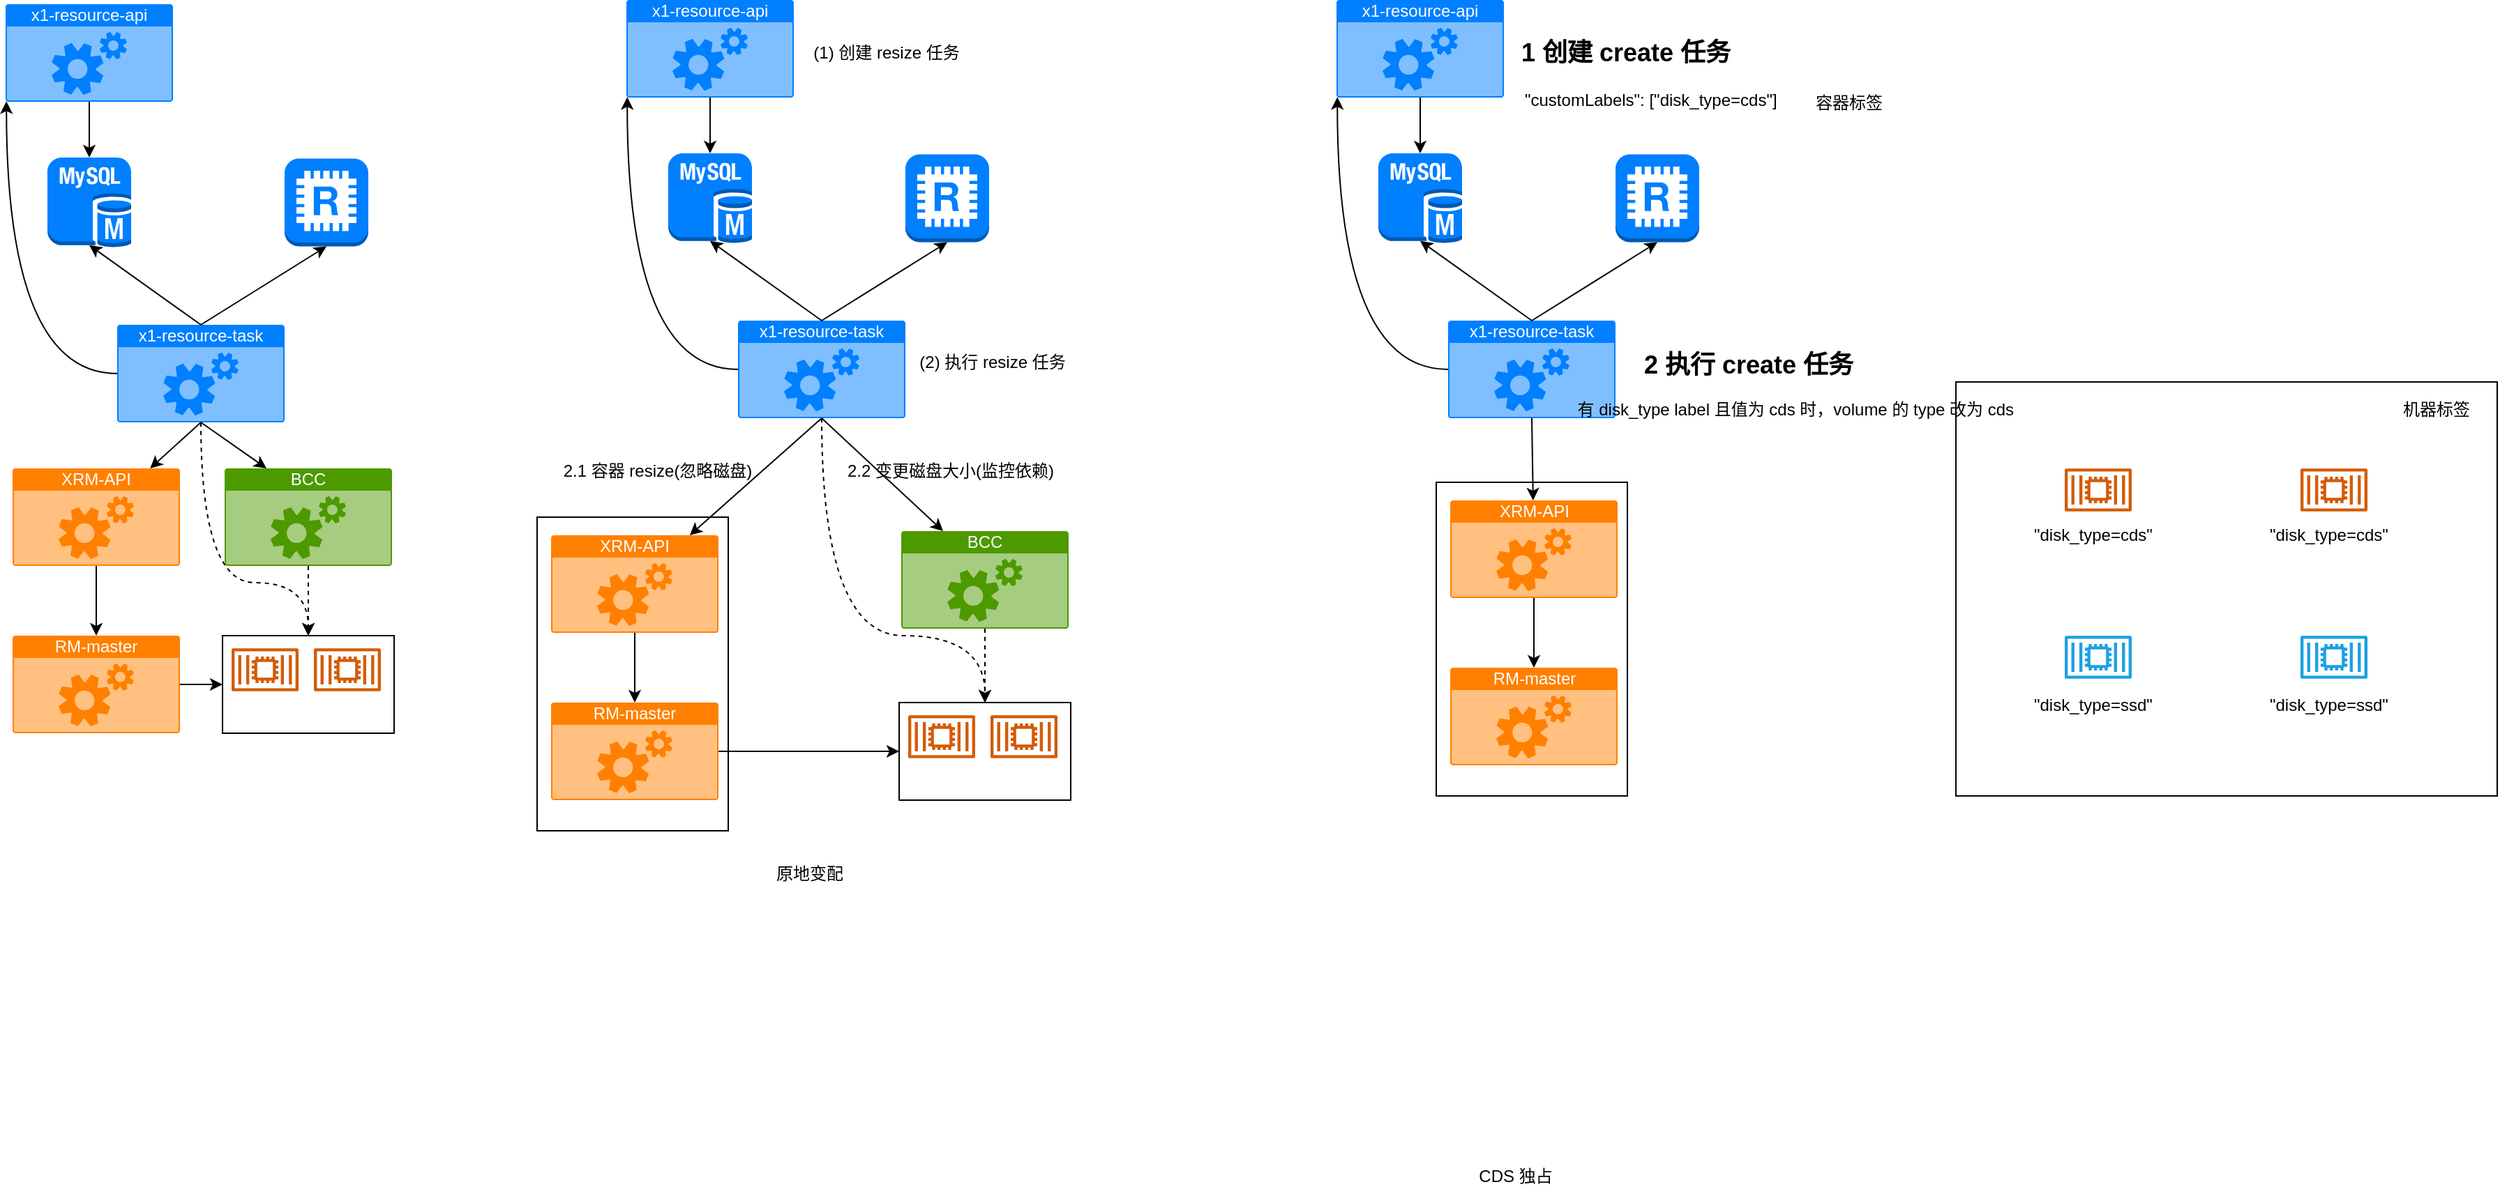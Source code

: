<mxfile version="24.0.2" type="github">
  <diagram name="第 1 页" id="gj32vrXIPUyhAnWzizEP">
    <mxGraphModel dx="1314" dy="801" grid="0" gridSize="10" guides="1" tooltips="1" connect="1" arrows="1" fold="1" page="0" pageScale="1" pageWidth="827" pageHeight="1169" math="0" shadow="0">
      <root>
        <mxCell id="0" />
        <mxCell id="1" parent="0" />
        <mxCell id="hVM6gZ7tQe5dctKcrfJn-4" style="edgeStyle=none;rounded=0;orthogonalLoop=1;jettySize=auto;html=1;exitX=0.5;exitY=1;exitDx=0;exitDy=0;exitPerimeter=0;entryX=0.5;entryY=0;entryDx=0;entryDy=0;entryPerimeter=0;" parent="1" source="hVM6gZ7tQe5dctKcrfJn-1" target="hVM6gZ7tQe5dctKcrfJn-2" edge="1">
          <mxGeometry relative="1" as="geometry" />
        </mxCell>
        <mxCell id="hVM6gZ7tQe5dctKcrfJn-1" value="x1-resource-api" style="html=1;whiteSpace=wrap;strokeColor=none;fillColor=#007FFF;labelPosition=center;verticalLabelPosition=middle;verticalAlign=top;align=center;fontSize=12;outlineConnect=0;spacingTop=-6;fontColor=#FFFFFF;sketch=0;shape=mxgraph.sitemap.services;" parent="1" vertex="1">
          <mxGeometry x="102" y="76" width="120" height="70" as="geometry" />
        </mxCell>
        <mxCell id="hVM6gZ7tQe5dctKcrfJn-2" value="" style="outlineConnect=0;dashed=0;verticalLabelPosition=bottom;verticalAlign=top;align=center;html=1;shape=mxgraph.aws3.mysql_db_instance;fillColor=#007FFF;gradientColor=none;" parent="1" vertex="1">
          <mxGeometry x="132" y="186" width="60" height="64.5" as="geometry" />
        </mxCell>
        <mxCell id="hVM6gZ7tQe5dctKcrfJn-3" value="" style="outlineConnect=0;dashed=0;verticalLabelPosition=bottom;verticalAlign=top;align=center;html=1;shape=mxgraph.aws3.redis;fillColor=#007FFF;gradientColor=none;" parent="1" vertex="1">
          <mxGeometry x="302" y="186.75" width="60" height="63" as="geometry" />
        </mxCell>
        <mxCell id="hVM6gZ7tQe5dctKcrfJn-10" style="edgeStyle=orthogonalEdgeStyle;curved=1;rounded=0;orthogonalLoop=1;jettySize=auto;html=1;exitX=0;exitY=0.5;exitDx=0;exitDy=0;exitPerimeter=0;entryX=0.005;entryY=0.995;entryDx=0;entryDy=0;entryPerimeter=0;" parent="1" source="hVM6gZ7tQe5dctKcrfJn-6" target="hVM6gZ7tQe5dctKcrfJn-1" edge="1">
          <mxGeometry relative="1" as="geometry" />
        </mxCell>
        <mxCell id="hVM6gZ7tQe5dctKcrfJn-13" style="rounded=0;orthogonalLoop=1;jettySize=auto;html=1;exitX=0.5;exitY=1;exitDx=0;exitDy=0;exitPerimeter=0;" parent="1" source="hVM6gZ7tQe5dctKcrfJn-6" target="hVM6gZ7tQe5dctKcrfJn-11" edge="1">
          <mxGeometry relative="1" as="geometry" />
        </mxCell>
        <mxCell id="hVM6gZ7tQe5dctKcrfJn-6" value="x1-resource-task" style="html=1;whiteSpace=wrap;strokeColor=none;fillColor=#007FFF;labelPosition=center;verticalLabelPosition=middle;verticalAlign=top;align=center;fontSize=12;outlineConnect=0;spacingTop=-6;fontColor=#FFFFFF;sketch=0;shape=mxgraph.sitemap.services;" parent="1" vertex="1">
          <mxGeometry x="182" y="306" width="120" height="70" as="geometry" />
        </mxCell>
        <mxCell id="hVM6gZ7tQe5dctKcrfJn-7" style="edgeStyle=none;rounded=0;orthogonalLoop=1;jettySize=auto;html=1;exitX=0.5;exitY=0;exitDx=0;exitDy=0;exitPerimeter=0;entryX=0.5;entryY=0.975;entryDx=0;entryDy=0;entryPerimeter=0;" parent="1" source="hVM6gZ7tQe5dctKcrfJn-6" target="hVM6gZ7tQe5dctKcrfJn-2" edge="1">
          <mxGeometry relative="1" as="geometry">
            <mxPoint x="172" y="156" as="sourcePoint" />
            <mxPoint x="172" y="256" as="targetPoint" />
          </mxGeometry>
        </mxCell>
        <mxCell id="hVM6gZ7tQe5dctKcrfJn-8" style="edgeStyle=none;rounded=0;orthogonalLoop=1;jettySize=auto;html=1;entryX=0.5;entryY=1;entryDx=0;entryDy=0;entryPerimeter=0;" parent="1" target="hVM6gZ7tQe5dctKcrfJn-3" edge="1">
          <mxGeometry relative="1" as="geometry">
            <mxPoint x="242" y="306" as="sourcePoint" />
            <mxPoint x="172" y="259" as="targetPoint" />
          </mxGeometry>
        </mxCell>
        <mxCell id="hVM6gZ7tQe5dctKcrfJn-14" style="edgeStyle=orthogonalEdgeStyle;curved=1;rounded=0;orthogonalLoop=1;jettySize=auto;html=1;exitX=0.5;exitY=1;exitDx=0;exitDy=0;exitPerimeter=0;entryX=0.5;entryY=0;entryDx=0;entryDy=0;entryPerimeter=0;" parent="1" source="hVM6gZ7tQe5dctKcrfJn-11" target="hVM6gZ7tQe5dctKcrfJn-12" edge="1">
          <mxGeometry relative="1" as="geometry" />
        </mxCell>
        <mxCell id="hVM6gZ7tQe5dctKcrfJn-11" value="XRM-API" style="html=1;whiteSpace=wrap;strokeColor=none;fillColor=#FF8000;labelPosition=center;verticalLabelPosition=middle;verticalAlign=top;align=center;fontSize=12;outlineConnect=0;spacingTop=-6;fontColor=#FFFFFF;sketch=0;shape=mxgraph.sitemap.services;" parent="1" vertex="1">
          <mxGeometry x="107" y="409" width="120" height="70" as="geometry" />
        </mxCell>
        <mxCell id="hVM6gZ7tQe5dctKcrfJn-12" value="RM-master" style="html=1;whiteSpace=wrap;strokeColor=none;fillColor=#FF8000;labelPosition=center;verticalLabelPosition=middle;verticalAlign=top;align=center;fontSize=12;outlineConnect=0;spacingTop=-6;fontColor=#FFFFFF;sketch=0;shape=mxgraph.sitemap.services;" parent="1" vertex="1">
          <mxGeometry x="107" y="529" width="120" height="70" as="geometry" />
        </mxCell>
        <mxCell id="hVM6gZ7tQe5dctKcrfJn-15" value="BCC" style="html=1;whiteSpace=wrap;strokeColor=none;fillColor=#4D9900;labelPosition=center;verticalLabelPosition=middle;verticalAlign=top;align=center;fontSize=12;outlineConnect=0;spacingTop=-6;fontColor=#FFFFFF;sketch=0;shape=mxgraph.sitemap.services;" parent="1" vertex="1">
          <mxGeometry x="259" y="409" width="120" height="70" as="geometry" />
        </mxCell>
        <mxCell id="hVM6gZ7tQe5dctKcrfJn-18" style="rounded=0;orthogonalLoop=1;jettySize=auto;html=1;exitX=0.5;exitY=1;exitDx=0;exitDy=0;exitPerimeter=0;entryX=0.25;entryY=0;entryDx=0;entryDy=0;entryPerimeter=0;" parent="1" source="hVM6gZ7tQe5dctKcrfJn-6" target="hVM6gZ7tQe5dctKcrfJn-15" edge="1">
          <mxGeometry relative="1" as="geometry">
            <mxPoint x="252" y="386" as="sourcePoint" />
            <mxPoint x="216" y="419" as="targetPoint" />
          </mxGeometry>
        </mxCell>
        <mxCell id="hVM6gZ7tQe5dctKcrfJn-19" value="" style="rounded=0;whiteSpace=wrap;html=1;" parent="1" vertex="1">
          <mxGeometry x="257.5" y="529" width="123" height="70" as="geometry" />
        </mxCell>
        <mxCell id="hVM6gZ7tQe5dctKcrfJn-22" value="" style="sketch=0;outlineConnect=0;fontColor=#232F3E;gradientColor=none;fillColor=#D45B07;strokeColor=none;dashed=0;verticalLabelPosition=bottom;verticalAlign=top;align=center;html=1;fontSize=12;fontStyle=0;aspect=fixed;pointerEvents=1;shape=mxgraph.aws4.container_2;" parent="1" vertex="1">
          <mxGeometry x="264" y="538" width="48" height="31" as="geometry" />
        </mxCell>
        <mxCell id="hVM6gZ7tQe5dctKcrfJn-23" value="" style="sketch=0;outlineConnect=0;fontColor=#232F3E;gradientColor=none;fillColor=#D45B07;strokeColor=none;dashed=0;verticalLabelPosition=bottom;verticalAlign=top;align=center;html=1;fontSize=12;fontStyle=0;aspect=fixed;pointerEvents=1;shape=mxgraph.aws4.container_2;" parent="1" vertex="1">
          <mxGeometry x="323" y="538" width="48" height="31" as="geometry" />
        </mxCell>
        <mxCell id="hVM6gZ7tQe5dctKcrfJn-24" style="edgeStyle=orthogonalEdgeStyle;curved=1;rounded=0;orthogonalLoop=1;jettySize=auto;html=1;entryX=0;entryY=0.5;entryDx=0;entryDy=0;" parent="1" source="hVM6gZ7tQe5dctKcrfJn-12" target="hVM6gZ7tQe5dctKcrfJn-19" edge="1">
          <mxGeometry relative="1" as="geometry">
            <mxPoint x="177" y="489" as="sourcePoint" />
            <mxPoint x="177" y="539" as="targetPoint" />
          </mxGeometry>
        </mxCell>
        <mxCell id="hVM6gZ7tQe5dctKcrfJn-25" style="edgeStyle=orthogonalEdgeStyle;curved=1;rounded=0;orthogonalLoop=1;jettySize=auto;html=1;exitX=0.5;exitY=1;exitDx=0;exitDy=0;exitPerimeter=0;entryX=0.5;entryY=0;entryDx=0;entryDy=0;dashed=1;" parent="1" source="hVM6gZ7tQe5dctKcrfJn-15" target="hVM6gZ7tQe5dctKcrfJn-19" edge="1">
          <mxGeometry relative="1" as="geometry">
            <mxPoint x="177" y="489" as="sourcePoint" />
            <mxPoint x="177" y="539" as="targetPoint" />
          </mxGeometry>
        </mxCell>
        <mxCell id="msY8hApnx09K2gYlOY06-1" style="edgeStyle=orthogonalEdgeStyle;curved=1;rounded=0;orthogonalLoop=1;jettySize=auto;html=1;exitX=0.5;exitY=1;exitDx=0;exitDy=0;exitPerimeter=0;dashed=1;entryX=0.5;entryY=0;entryDx=0;entryDy=0;" parent="1" source="hVM6gZ7tQe5dctKcrfJn-6" target="hVM6gZ7tQe5dctKcrfJn-19" edge="1">
          <mxGeometry relative="1" as="geometry">
            <mxPoint x="329" y="489" as="sourcePoint" />
            <mxPoint x="314" y="522" as="targetPoint" />
            <Array as="points">
              <mxPoint x="242" y="491" />
              <mxPoint x="319" y="491" />
            </Array>
          </mxGeometry>
        </mxCell>
        <mxCell id="msY8hApnx09K2gYlOY06-3" style="edgeStyle=none;rounded=0;orthogonalLoop=1;jettySize=auto;html=1;exitX=0.5;exitY=1;exitDx=0;exitDy=0;exitPerimeter=0;entryX=0.5;entryY=0;entryDx=0;entryDy=0;entryPerimeter=0;" parent="1" source="msY8hApnx09K2gYlOY06-4" target="msY8hApnx09K2gYlOY06-5" edge="1">
          <mxGeometry relative="1" as="geometry" />
        </mxCell>
        <mxCell id="msY8hApnx09K2gYlOY06-4" value="x1-resource-api" style="html=1;whiteSpace=wrap;strokeColor=none;fillColor=#007FFF;labelPosition=center;verticalLabelPosition=middle;verticalAlign=top;align=center;fontSize=12;outlineConnect=0;spacingTop=-6;fontColor=#FFFFFF;sketch=0;shape=mxgraph.sitemap.services;" parent="1" vertex="1">
          <mxGeometry x="547" y="73" width="120" height="70" as="geometry" />
        </mxCell>
        <mxCell id="msY8hApnx09K2gYlOY06-5" value="" style="outlineConnect=0;dashed=0;verticalLabelPosition=bottom;verticalAlign=top;align=center;html=1;shape=mxgraph.aws3.mysql_db_instance;fillColor=#007FFF;gradientColor=none;" parent="1" vertex="1">
          <mxGeometry x="577" y="183" width="60" height="64.5" as="geometry" />
        </mxCell>
        <mxCell id="msY8hApnx09K2gYlOY06-6" value="" style="outlineConnect=0;dashed=0;verticalLabelPosition=bottom;verticalAlign=top;align=center;html=1;shape=mxgraph.aws3.redis;fillColor=#007FFF;gradientColor=none;" parent="1" vertex="1">
          <mxGeometry x="747" y="183.75" width="60" height="63" as="geometry" />
        </mxCell>
        <mxCell id="msY8hApnx09K2gYlOY06-7" style="edgeStyle=orthogonalEdgeStyle;curved=1;rounded=0;orthogonalLoop=1;jettySize=auto;html=1;exitX=0;exitY=0.5;exitDx=0;exitDy=0;exitPerimeter=0;entryX=0.005;entryY=0.995;entryDx=0;entryDy=0;entryPerimeter=0;" parent="1" source="msY8hApnx09K2gYlOY06-9" target="msY8hApnx09K2gYlOY06-4" edge="1">
          <mxGeometry relative="1" as="geometry" />
        </mxCell>
        <mxCell id="msY8hApnx09K2gYlOY06-8" style="rounded=0;orthogonalLoop=1;jettySize=auto;html=1;exitX=0.5;exitY=1;exitDx=0;exitDy=0;exitPerimeter=0;" parent="1" source="msY8hApnx09K2gYlOY06-9" target="msY8hApnx09K2gYlOY06-13" edge="1">
          <mxGeometry relative="1" as="geometry">
            <mxPoint x="631" y="376" as="sourcePoint" />
          </mxGeometry>
        </mxCell>
        <mxCell id="msY8hApnx09K2gYlOY06-9" value="x1-resource-task" style="html=1;whiteSpace=wrap;strokeColor=none;fillColor=#007FFF;labelPosition=center;verticalLabelPosition=middle;verticalAlign=top;align=center;fontSize=12;outlineConnect=0;spacingTop=-6;fontColor=#FFFFFF;sketch=0;shape=mxgraph.sitemap.services;" parent="1" vertex="1">
          <mxGeometry x="627" y="303" width="120" height="70" as="geometry" />
        </mxCell>
        <mxCell id="msY8hApnx09K2gYlOY06-10" style="edgeStyle=none;rounded=0;orthogonalLoop=1;jettySize=auto;html=1;exitX=0.5;exitY=0;exitDx=0;exitDy=0;exitPerimeter=0;entryX=0.5;entryY=0.975;entryDx=0;entryDy=0;entryPerimeter=0;" parent="1" source="msY8hApnx09K2gYlOY06-9" target="msY8hApnx09K2gYlOY06-5" edge="1">
          <mxGeometry relative="1" as="geometry">
            <mxPoint x="617" y="153" as="sourcePoint" />
            <mxPoint x="617" y="253" as="targetPoint" />
          </mxGeometry>
        </mxCell>
        <mxCell id="msY8hApnx09K2gYlOY06-11" style="edgeStyle=none;rounded=0;orthogonalLoop=1;jettySize=auto;html=1;entryX=0.5;entryY=1;entryDx=0;entryDy=0;entryPerimeter=0;" parent="1" target="msY8hApnx09K2gYlOY06-6" edge="1">
          <mxGeometry relative="1" as="geometry">
            <mxPoint x="687" y="303" as="sourcePoint" />
            <mxPoint x="617" y="256" as="targetPoint" />
          </mxGeometry>
        </mxCell>
        <mxCell id="msY8hApnx09K2gYlOY06-12" style="edgeStyle=orthogonalEdgeStyle;curved=1;rounded=0;orthogonalLoop=1;jettySize=auto;html=1;exitX=0.5;exitY=1;exitDx=0;exitDy=0;exitPerimeter=0;entryX=0.5;entryY=0;entryDx=0;entryDy=0;entryPerimeter=0;" parent="1" source="msY8hApnx09K2gYlOY06-13" target="msY8hApnx09K2gYlOY06-14" edge="1">
          <mxGeometry relative="1" as="geometry" />
        </mxCell>
        <mxCell id="msY8hApnx09K2gYlOY06-13" value="XRM-API" style="html=1;whiteSpace=wrap;strokeColor=none;fillColor=#FF8000;labelPosition=center;verticalLabelPosition=middle;verticalAlign=top;align=center;fontSize=12;outlineConnect=0;spacingTop=-6;fontColor=#FFFFFF;sketch=0;shape=mxgraph.sitemap.services;" parent="1" vertex="1">
          <mxGeometry x="493" y="457" width="120" height="70" as="geometry" />
        </mxCell>
        <mxCell id="msY8hApnx09K2gYlOY06-14" value="RM-master" style="html=1;whiteSpace=wrap;strokeColor=none;fillColor=#FF8000;labelPosition=center;verticalLabelPosition=middle;verticalAlign=top;align=center;fontSize=12;outlineConnect=0;spacingTop=-6;fontColor=#FFFFFF;sketch=0;shape=mxgraph.sitemap.services;" parent="1" vertex="1">
          <mxGeometry x="493" y="577" width="120" height="70" as="geometry" />
        </mxCell>
        <mxCell id="msY8hApnx09K2gYlOY06-15" value="BCC" style="html=1;whiteSpace=wrap;strokeColor=none;fillColor=#4D9900;labelPosition=center;verticalLabelPosition=middle;verticalAlign=top;align=center;fontSize=12;outlineConnect=0;spacingTop=-6;fontColor=#FFFFFF;sketch=0;shape=mxgraph.sitemap.services;" parent="1" vertex="1">
          <mxGeometry x="744" y="454" width="120" height="70" as="geometry" />
        </mxCell>
        <mxCell id="msY8hApnx09K2gYlOY06-16" style="rounded=0;orthogonalLoop=1;jettySize=auto;html=1;exitX=0.5;exitY=1;exitDx=0;exitDy=0;exitPerimeter=0;entryX=0.25;entryY=0;entryDx=0;entryDy=0;entryPerimeter=0;" parent="1" source="msY8hApnx09K2gYlOY06-9" target="msY8hApnx09K2gYlOY06-15" edge="1">
          <mxGeometry relative="1" as="geometry">
            <mxPoint x="697" y="383" as="sourcePoint" />
            <mxPoint x="661" y="416" as="targetPoint" />
          </mxGeometry>
        </mxCell>
        <mxCell id="msY8hApnx09K2gYlOY06-17" value="" style="rounded=0;whiteSpace=wrap;html=1;" parent="1" vertex="1">
          <mxGeometry x="742.5" y="577" width="123" height="70" as="geometry" />
        </mxCell>
        <mxCell id="msY8hApnx09K2gYlOY06-18" value="" style="sketch=0;outlineConnect=0;fontColor=#232F3E;gradientColor=none;fillColor=#D45B07;strokeColor=none;dashed=0;verticalLabelPosition=bottom;verticalAlign=top;align=center;html=1;fontSize=12;fontStyle=0;aspect=fixed;pointerEvents=1;shape=mxgraph.aws4.container_2;" parent="1" vertex="1">
          <mxGeometry x="749" y="586" width="48" height="31" as="geometry" />
        </mxCell>
        <mxCell id="msY8hApnx09K2gYlOY06-19" value="" style="sketch=0;outlineConnect=0;fontColor=#232F3E;gradientColor=none;fillColor=#D45B07;strokeColor=none;dashed=0;verticalLabelPosition=bottom;verticalAlign=top;align=center;html=1;fontSize=12;fontStyle=0;aspect=fixed;pointerEvents=1;shape=mxgraph.aws4.container_2;" parent="1" vertex="1">
          <mxGeometry x="808" y="586" width="48" height="31" as="geometry" />
        </mxCell>
        <mxCell id="msY8hApnx09K2gYlOY06-20" style="edgeStyle=orthogonalEdgeStyle;curved=1;rounded=0;orthogonalLoop=1;jettySize=auto;html=1;entryX=0;entryY=0.5;entryDx=0;entryDy=0;" parent="1" source="msY8hApnx09K2gYlOY06-14" target="msY8hApnx09K2gYlOY06-17" edge="1">
          <mxGeometry relative="1" as="geometry">
            <mxPoint x="619" y="534" as="sourcePoint" />
            <mxPoint x="619" y="584" as="targetPoint" />
          </mxGeometry>
        </mxCell>
        <mxCell id="msY8hApnx09K2gYlOY06-21" style="edgeStyle=orthogonalEdgeStyle;curved=1;rounded=0;orthogonalLoop=1;jettySize=auto;html=1;exitX=0.5;exitY=1;exitDx=0;exitDy=0;exitPerimeter=0;entryX=0.5;entryY=0;entryDx=0;entryDy=0;dashed=1;" parent="1" source="msY8hApnx09K2gYlOY06-15" target="msY8hApnx09K2gYlOY06-17" edge="1">
          <mxGeometry relative="1" as="geometry">
            <mxPoint x="619" y="534" as="sourcePoint" />
            <mxPoint x="619" y="584" as="targetPoint" />
          </mxGeometry>
        </mxCell>
        <mxCell id="msY8hApnx09K2gYlOY06-22" style="edgeStyle=orthogonalEdgeStyle;curved=1;rounded=0;orthogonalLoop=1;jettySize=auto;html=1;exitX=0.5;exitY=1;exitDx=0;exitDy=0;exitPerimeter=0;dashed=1;entryX=0.5;entryY=0;entryDx=0;entryDy=0;" parent="1" source="msY8hApnx09K2gYlOY06-9" target="msY8hApnx09K2gYlOY06-17" edge="1">
          <mxGeometry relative="1" as="geometry">
            <mxPoint x="774" y="486" as="sourcePoint" />
            <mxPoint x="759" y="519" as="targetPoint" />
            <Array as="points">
              <mxPoint x="687" y="529" />
            </Array>
          </mxGeometry>
        </mxCell>
        <mxCell id="msY8hApnx09K2gYlOY06-23" value="(1) 创建 resize 任务" style="text;html=1;align=center;verticalAlign=middle;resizable=0;points=[];autosize=1;strokeColor=none;fillColor=none;" parent="1" vertex="1">
          <mxGeometry x="671.5" y="98" width="123" height="26" as="geometry" />
        </mxCell>
        <mxCell id="msY8hApnx09K2gYlOY06-24" value="(2) 执行 resize 任务" style="text;html=1;align=center;verticalAlign=middle;resizable=0;points=[];autosize=1;strokeColor=none;fillColor=none;" parent="1" vertex="1">
          <mxGeometry x="747" y="320" width="123" height="26" as="geometry" />
        </mxCell>
        <mxCell id="msY8hApnx09K2gYlOY06-26" value="" style="rounded=0;whiteSpace=wrap;html=1;fillColor=none;" parent="1" vertex="1">
          <mxGeometry x="483" y="444" width="137" height="225" as="geometry" />
        </mxCell>
        <mxCell id="msY8hApnx09K2gYlOY06-27" value="2.1 容器 resize(忽略磁盘)" style="text;html=1;align=center;verticalAlign=middle;resizable=0;points=[];autosize=1;strokeColor=none;fillColor=none;" parent="1" vertex="1">
          <mxGeometry x="492" y="398" width="153" height="26" as="geometry" />
        </mxCell>
        <mxCell id="msY8hApnx09K2gYlOY06-28" value="2.2 变更磁盘大小(监控依赖)" style="text;html=1;align=center;verticalAlign=middle;resizable=0;points=[];autosize=1;strokeColor=none;fillColor=none;" parent="1" vertex="1">
          <mxGeometry x="696" y="398" width="166" height="26" as="geometry" />
        </mxCell>
        <mxCell id="oHVxrkzxLi5w789BmQPd-1" value="原地变配" style="text;html=1;align=center;verticalAlign=middle;resizable=0;points=[];autosize=1;strokeColor=none;fillColor=none;" vertex="1" parent="1">
          <mxGeometry x="645" y="687" width="66" height="26" as="geometry" />
        </mxCell>
        <mxCell id="oHVxrkzxLi5w789BmQPd-2" style="edgeStyle=none;rounded=0;orthogonalLoop=1;jettySize=auto;html=1;exitX=0.5;exitY=1;exitDx=0;exitDy=0;exitPerimeter=0;entryX=0.5;entryY=0;entryDx=0;entryDy=0;entryPerimeter=0;" edge="1" parent="1" source="oHVxrkzxLi5w789BmQPd-3" target="oHVxrkzxLi5w789BmQPd-4">
          <mxGeometry relative="1" as="geometry" />
        </mxCell>
        <mxCell id="oHVxrkzxLi5w789BmQPd-3" value="x1-resource-api" style="html=1;whiteSpace=wrap;strokeColor=none;fillColor=#007FFF;labelPosition=center;verticalLabelPosition=middle;verticalAlign=top;align=center;fontSize=12;outlineConnect=0;spacingTop=-6;fontColor=#FFFFFF;sketch=0;shape=mxgraph.sitemap.services;" vertex="1" parent="1">
          <mxGeometry x="1056" y="73" width="120" height="70" as="geometry" />
        </mxCell>
        <mxCell id="oHVxrkzxLi5w789BmQPd-4" value="" style="outlineConnect=0;dashed=0;verticalLabelPosition=bottom;verticalAlign=top;align=center;html=1;shape=mxgraph.aws3.mysql_db_instance;fillColor=#007FFF;gradientColor=none;" vertex="1" parent="1">
          <mxGeometry x="1086" y="183" width="60" height="64.5" as="geometry" />
        </mxCell>
        <mxCell id="oHVxrkzxLi5w789BmQPd-5" value="" style="outlineConnect=0;dashed=0;verticalLabelPosition=bottom;verticalAlign=top;align=center;html=1;shape=mxgraph.aws3.redis;fillColor=#007FFF;gradientColor=none;" vertex="1" parent="1">
          <mxGeometry x="1256" y="183.75" width="60" height="63" as="geometry" />
        </mxCell>
        <mxCell id="oHVxrkzxLi5w789BmQPd-6" style="edgeStyle=orthogonalEdgeStyle;curved=1;rounded=0;orthogonalLoop=1;jettySize=auto;html=1;exitX=0;exitY=0.5;exitDx=0;exitDy=0;exitPerimeter=0;entryX=0.005;entryY=0.995;entryDx=0;entryDy=0;entryPerimeter=0;" edge="1" parent="1" source="oHVxrkzxLi5w789BmQPd-8" target="oHVxrkzxLi5w789BmQPd-3">
          <mxGeometry relative="1" as="geometry" />
        </mxCell>
        <mxCell id="oHVxrkzxLi5w789BmQPd-7" style="rounded=0;orthogonalLoop=1;jettySize=auto;html=1;exitX=0.5;exitY=1;exitDx=0;exitDy=0;exitPerimeter=0;" edge="1" parent="1" source="oHVxrkzxLi5w789BmQPd-8" target="oHVxrkzxLi5w789BmQPd-12">
          <mxGeometry relative="1" as="geometry">
            <mxPoint x="1140" y="376" as="sourcePoint" />
          </mxGeometry>
        </mxCell>
        <mxCell id="oHVxrkzxLi5w789BmQPd-8" value="x1-resource-task" style="html=1;whiteSpace=wrap;strokeColor=none;fillColor=#007FFF;labelPosition=center;verticalLabelPosition=middle;verticalAlign=top;align=center;fontSize=12;outlineConnect=0;spacingTop=-6;fontColor=#FFFFFF;sketch=0;shape=mxgraph.sitemap.services;" vertex="1" parent="1">
          <mxGeometry x="1136" y="303" width="120" height="70" as="geometry" />
        </mxCell>
        <mxCell id="oHVxrkzxLi5w789BmQPd-9" style="edgeStyle=none;rounded=0;orthogonalLoop=1;jettySize=auto;html=1;exitX=0.5;exitY=0;exitDx=0;exitDy=0;exitPerimeter=0;entryX=0.5;entryY=0.975;entryDx=0;entryDy=0;entryPerimeter=0;" edge="1" parent="1" source="oHVxrkzxLi5w789BmQPd-8" target="oHVxrkzxLi5w789BmQPd-4">
          <mxGeometry relative="1" as="geometry">
            <mxPoint x="1126" y="153" as="sourcePoint" />
            <mxPoint x="1126" y="253" as="targetPoint" />
          </mxGeometry>
        </mxCell>
        <mxCell id="oHVxrkzxLi5w789BmQPd-10" style="edgeStyle=none;rounded=0;orthogonalLoop=1;jettySize=auto;html=1;entryX=0.5;entryY=1;entryDx=0;entryDy=0;entryPerimeter=0;" edge="1" parent="1" target="oHVxrkzxLi5w789BmQPd-5">
          <mxGeometry relative="1" as="geometry">
            <mxPoint x="1196" y="303" as="sourcePoint" />
            <mxPoint x="1126" y="256" as="targetPoint" />
          </mxGeometry>
        </mxCell>
        <mxCell id="oHVxrkzxLi5w789BmQPd-11" style="edgeStyle=orthogonalEdgeStyle;curved=1;rounded=0;orthogonalLoop=1;jettySize=auto;html=1;exitX=0.5;exitY=1;exitDx=0;exitDy=0;exitPerimeter=0;entryX=0.5;entryY=0;entryDx=0;entryDy=0;entryPerimeter=0;" edge="1" parent="1" source="oHVxrkzxLi5w789BmQPd-12" target="oHVxrkzxLi5w789BmQPd-13">
          <mxGeometry relative="1" as="geometry" />
        </mxCell>
        <mxCell id="oHVxrkzxLi5w789BmQPd-12" value="XRM-API" style="html=1;whiteSpace=wrap;strokeColor=none;fillColor=#FF8000;labelPosition=center;verticalLabelPosition=middle;verticalAlign=top;align=center;fontSize=12;outlineConnect=0;spacingTop=-6;fontColor=#FFFFFF;sketch=0;shape=mxgraph.sitemap.services;" vertex="1" parent="1">
          <mxGeometry x="1137.5" y="432" width="120" height="70" as="geometry" />
        </mxCell>
        <mxCell id="oHVxrkzxLi5w789BmQPd-13" value="RM-master" style="html=1;whiteSpace=wrap;strokeColor=none;fillColor=#FF8000;labelPosition=center;verticalLabelPosition=middle;verticalAlign=top;align=center;fontSize=12;outlineConnect=0;spacingTop=-6;fontColor=#FFFFFF;sketch=0;shape=mxgraph.sitemap.services;" vertex="1" parent="1">
          <mxGeometry x="1137.5" y="552" width="120" height="70" as="geometry" />
        </mxCell>
        <mxCell id="oHVxrkzxLi5w789BmQPd-16" value="" style="rounded=0;whiteSpace=wrap;html=1;" vertex="1" parent="1">
          <mxGeometry x="1500" y="347" width="388" height="297" as="geometry" />
        </mxCell>
        <mxCell id="oHVxrkzxLi5w789BmQPd-17" value="" style="sketch=0;outlineConnect=0;fontColor=#232F3E;gradientColor=none;fillColor=#D45B07;strokeColor=none;dashed=0;verticalLabelPosition=bottom;verticalAlign=top;align=center;html=1;fontSize=12;fontStyle=0;aspect=fixed;pointerEvents=1;shape=mxgraph.aws4.container_2;" vertex="1" parent="1">
          <mxGeometry x="1578" y="409" width="48" height="31" as="geometry" />
        </mxCell>
        <mxCell id="oHVxrkzxLi5w789BmQPd-18" value="" style="sketch=0;outlineConnect=0;fontColor=#232F3E;gradientColor=none;fillColor=#D45B07;strokeColor=none;dashed=0;verticalLabelPosition=bottom;verticalAlign=top;align=center;html=1;fontSize=12;fontStyle=0;aspect=fixed;pointerEvents=1;shape=mxgraph.aws4.container_2;" vertex="1" parent="1">
          <mxGeometry x="1747" y="409" width="48" height="31" as="geometry" />
        </mxCell>
        <mxCell id="oHVxrkzxLi5w789BmQPd-22" value="1 创建 create 任务" style="text;html=1;align=center;verticalAlign=middle;resizable=0;points=[];autosize=1;strokeColor=none;fillColor=none;fontStyle=1;fontSize=18;" vertex="1" parent="1">
          <mxGeometry x="1180.5" y="94" width="165" height="34" as="geometry" />
        </mxCell>
        <mxCell id="oHVxrkzxLi5w789BmQPd-23" value="2 执行 create 任务" style="text;html=1;align=center;verticalAlign=middle;resizable=0;points=[];autosize=1;strokeColor=none;fillColor=none;fontStyle=1;fontSize=18;" vertex="1" parent="1">
          <mxGeometry x="1268" y="318" width="165" height="34" as="geometry" />
        </mxCell>
        <mxCell id="oHVxrkzxLi5w789BmQPd-24" value="" style="rounded=0;whiteSpace=wrap;html=1;fillColor=none;" vertex="1" parent="1">
          <mxGeometry x="1127.5" y="419" width="137" height="225" as="geometry" />
        </mxCell>
        <mxCell id="oHVxrkzxLi5w789BmQPd-27" value="CDS 独占" style="text;html=1;align=center;verticalAlign=middle;resizable=0;points=[];autosize=1;strokeColor=none;fillColor=none;" vertex="1" parent="1">
          <mxGeometry x="1148" y="904" width="71" height="26" as="geometry" />
        </mxCell>
        <mxCell id="oHVxrkzxLi5w789BmQPd-28" value="&quot;customLabels&quot;: [&quot;disk_type=cds&quot;]" style="text;whiteSpace=wrap;" vertex="1" parent="1">
          <mxGeometry x="1189" y="131" width="256" height="36" as="geometry" />
        </mxCell>
        <mxCell id="oHVxrkzxLi5w789BmQPd-29" value="容器标签" style="text;html=1;align=center;verticalAlign=middle;resizable=0;points=[];autosize=1;strokeColor=none;fillColor=none;" vertex="1" parent="1">
          <mxGeometry x="1390" y="134" width="66" height="26" as="geometry" />
        </mxCell>
        <mxCell id="oHVxrkzxLi5w789BmQPd-30" value="" style="sketch=0;outlineConnect=0;fontColor=#ffffff;fillColor=#1ba1e2;strokeColor=#006EAF;dashed=0;verticalLabelPosition=bottom;verticalAlign=top;align=center;html=1;fontSize=12;fontStyle=0;aspect=fixed;pointerEvents=1;shape=mxgraph.aws4.container_2;" vertex="1" parent="1">
          <mxGeometry x="1578" y="529" width="48" height="31" as="geometry" />
        </mxCell>
        <mxCell id="oHVxrkzxLi5w789BmQPd-31" value="" style="sketch=0;outlineConnect=0;fontColor=#ffffff;fillColor=#1ba1e2;strokeColor=#006EAF;dashed=0;verticalLabelPosition=bottom;verticalAlign=top;align=center;html=1;fontSize=12;fontStyle=0;aspect=fixed;pointerEvents=1;shape=mxgraph.aws4.container_2;" vertex="1" parent="1">
          <mxGeometry x="1747" y="529" width="48" height="31" as="geometry" />
        </mxCell>
        <mxCell id="oHVxrkzxLi5w789BmQPd-32" value="&lt;span style=&quot;color: rgb(0, 0, 0); font-family: Helvetica; font-size: 12px; font-style: normal; font-variant-ligatures: normal; font-variant-caps: normal; font-weight: 400; letter-spacing: normal; orphans: 2; text-align: left; text-indent: 0px; text-transform: none; widows: 2; word-spacing: 0px; -webkit-text-stroke-width: 0px; white-space: normal; background-color: rgb(255, 255, 255); text-decoration-thickness: initial; text-decoration-style: initial; text-decoration-color: initial; display: inline !important; float: none;&quot;&gt;&quot;disk_type=cds&quot;&lt;/span&gt;" style="text;whiteSpace=wrap;html=1;" vertex="1" parent="1">
          <mxGeometry x="1554.13" y="443" width="95.74" height="34.12" as="geometry" />
        </mxCell>
        <mxCell id="oHVxrkzxLi5w789BmQPd-33" value="&lt;span style=&quot;color: rgb(0, 0, 0); font-family: Helvetica; font-size: 12px; font-style: normal; font-variant-ligatures: normal; font-variant-caps: normal; font-weight: 400; letter-spacing: normal; orphans: 2; text-align: left; text-indent: 0px; text-transform: none; widows: 2; word-spacing: 0px; -webkit-text-stroke-width: 0px; white-space: normal; background-color: rgb(255, 255, 255); text-decoration-thickness: initial; text-decoration-style: initial; text-decoration-color: initial; display: inline !important; float: none;&quot;&gt;&quot;disk_type=cds&quot;&lt;/span&gt;" style="text;whiteSpace=wrap;html=1;" vertex="1" parent="1">
          <mxGeometry x="1723.13" y="443" width="95.74" height="34.12" as="geometry" />
        </mxCell>
        <mxCell id="oHVxrkzxLi5w789BmQPd-34" value="&lt;span style=&quot;color: rgb(0, 0, 0); font-family: Helvetica; font-size: 12px; font-style: normal; font-variant-ligatures: normal; font-variant-caps: normal; font-weight: 400; letter-spacing: normal; orphans: 2; text-align: left; text-indent: 0px; text-transform: none; widows: 2; word-spacing: 0px; -webkit-text-stroke-width: 0px; white-space: normal; background-color: rgb(255, 255, 255); text-decoration-thickness: initial; text-decoration-style: initial; text-decoration-color: initial; display: inline !important; float: none;&quot;&gt;&quot;disk_type=ssd&quot;&lt;/span&gt;" style="text;whiteSpace=wrap;html=1;" vertex="1" parent="1">
          <mxGeometry x="1554.13" y="565" width="95.74" height="34.12" as="geometry" />
        </mxCell>
        <mxCell id="oHVxrkzxLi5w789BmQPd-35" value="&lt;span style=&quot;color: rgb(0, 0, 0); font-family: Helvetica; font-size: 12px; font-style: normal; font-variant-ligatures: normal; font-variant-caps: normal; font-weight: 400; letter-spacing: normal; orphans: 2; text-align: left; text-indent: 0px; text-transform: none; widows: 2; word-spacing: 0px; -webkit-text-stroke-width: 0px; white-space: normal; background-color: rgb(255, 255, 255); text-decoration-thickness: initial; text-decoration-style: initial; text-decoration-color: initial; display: inline !important; float: none;&quot;&gt;&quot;disk_type=ssd&quot;&lt;/span&gt;" style="text;whiteSpace=wrap;html=1;" vertex="1" parent="1">
          <mxGeometry x="1723.13" y="565" width="95.74" height="34.12" as="geometry" />
        </mxCell>
        <mxCell id="oHVxrkzxLi5w789BmQPd-36" value="有 disk_type label 且值为 cds 时，volume 的 type 改为 cds&amp;nbsp;&amp;nbsp;" style="text;html=1;align=center;verticalAlign=middle;resizable=0;points=[];autosize=1;strokeColor=none;fillColor=none;" vertex="1" parent="1">
          <mxGeometry x="1219" y="354" width="337" height="26" as="geometry" />
        </mxCell>
        <mxCell id="oHVxrkzxLi5w789BmQPd-37" value="机器标签" style="text;html=1;align=center;verticalAlign=middle;resizable=0;points=[];autosize=1;strokeColor=none;fillColor=none;" vertex="1" parent="1">
          <mxGeometry x="1811" y="354" width="66" height="26" as="geometry" />
        </mxCell>
      </root>
    </mxGraphModel>
  </diagram>
</mxfile>
